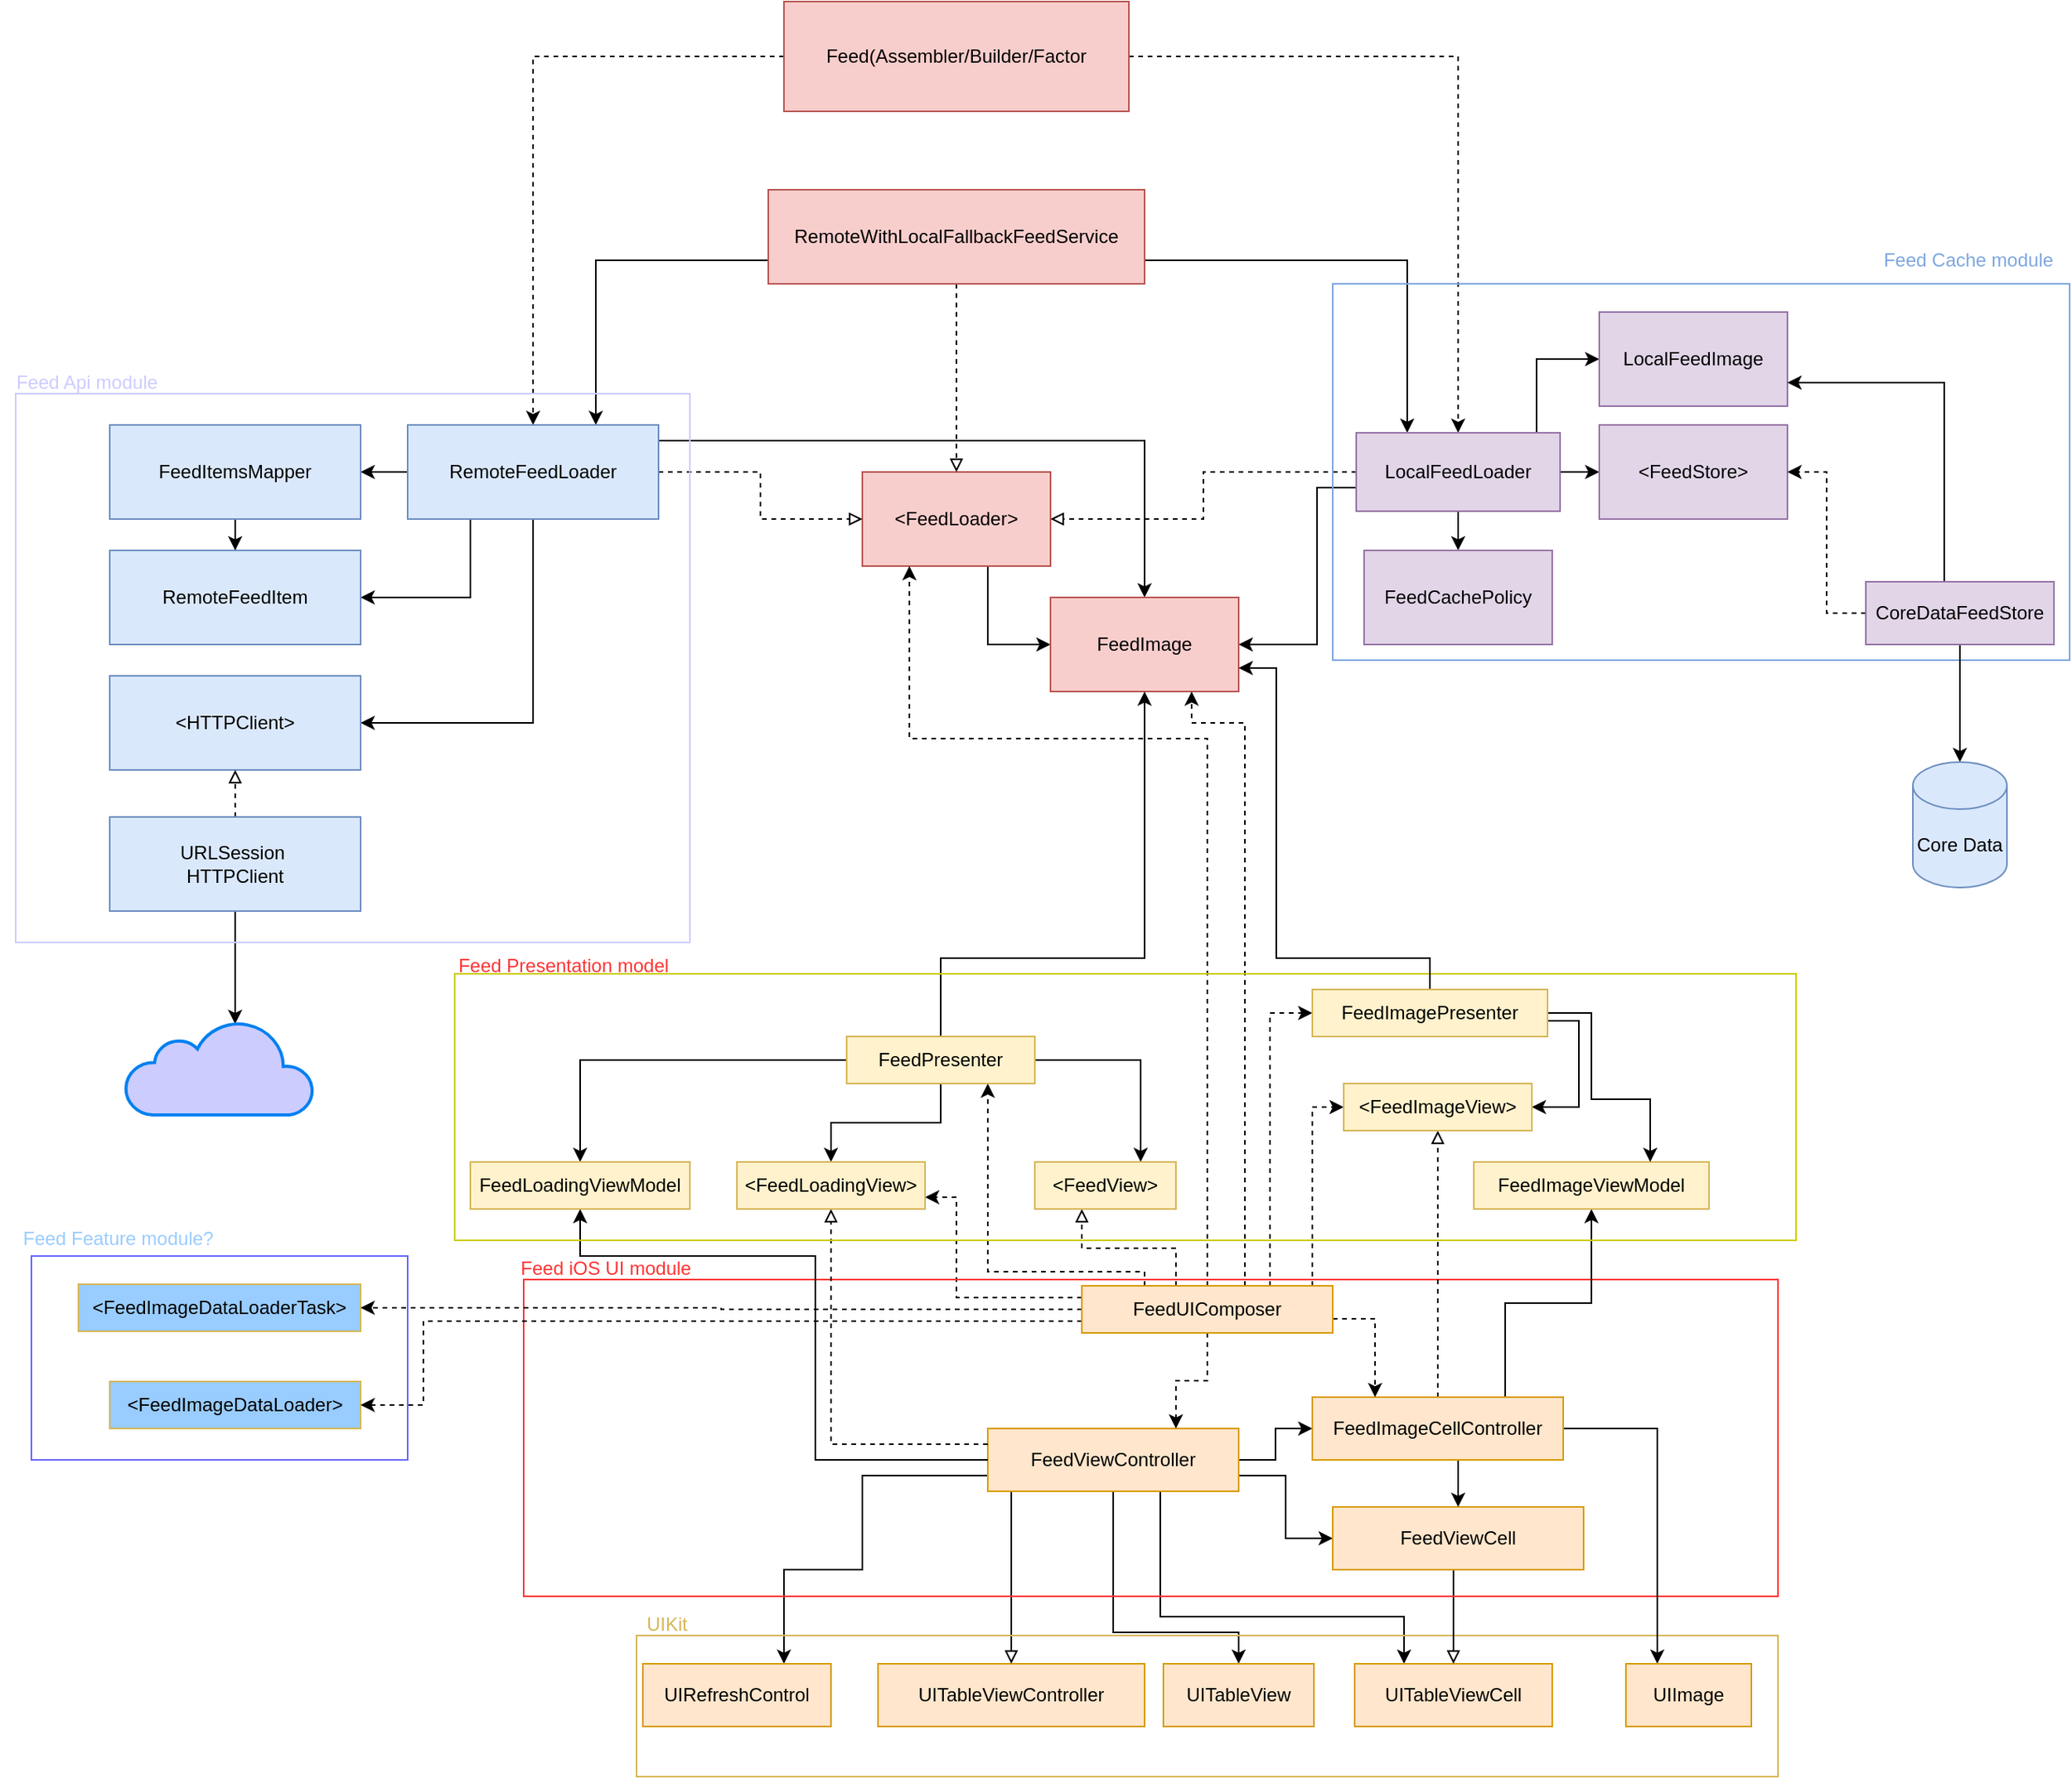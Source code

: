 <mxfile version="21.3.7" type="device">
  <diagram name="Page-1" id="5tE9PvvC92MBVU3yv-TN">
    <mxGraphModel dx="2252" dy="738" grid="1" gridSize="10" guides="1" tooltips="1" connect="1" arrows="1" fold="1" page="1" pageScale="1" pageWidth="827" pageHeight="1169" math="0" shadow="0">
      <root>
        <mxCell id="0" />
        <mxCell id="1" parent="0" />
        <mxCell id="9Ri4bayZUHAKm8TNs4ZH-6" style="edgeStyle=orthogonalEdgeStyle;rounded=0;orthogonalLoop=1;jettySize=auto;html=1;entryX=0;entryY=0.5;entryDx=0;entryDy=0;" parent="1" source="wkb4X_CLZkG0QTCTbJi_-1" target="9Ri4bayZUHAKm8TNs4ZH-5" edge="1">
          <mxGeometry relative="1" as="geometry">
            <Array as="points">
              <mxPoint x="420" y="430" />
            </Array>
          </mxGeometry>
        </mxCell>
        <mxCell id="wkb4X_CLZkG0QTCTbJi_-1" value="&amp;lt;FeedLoader&amp;gt;" style="rounded=0;whiteSpace=wrap;html=1;fillColor=#f8cecc;strokeColor=#b85450;" parent="1" vertex="1">
          <mxGeometry x="340" y="320" width="120" height="60" as="geometry" />
        </mxCell>
        <mxCell id="wkb4X_CLZkG0QTCTbJi_-16" style="edgeStyle=orthogonalEdgeStyle;rounded=0;orthogonalLoop=1;jettySize=auto;html=1;dashed=1;" parent="1" source="wkb4X_CLZkG0QTCTbJi_-2" target="wkb4X_CLZkG0QTCTbJi_-4" edge="1">
          <mxGeometry relative="1" as="geometry" />
        </mxCell>
        <mxCell id="wkb4X_CLZkG0QTCTbJi_-17" style="edgeStyle=orthogonalEdgeStyle;rounded=0;orthogonalLoop=1;jettySize=auto;html=1;dashed=1;" parent="1" source="wkb4X_CLZkG0QTCTbJi_-2" target="wkb4X_CLZkG0QTCTbJi_-5" edge="1">
          <mxGeometry relative="1" as="geometry" />
        </mxCell>
        <mxCell id="wkb4X_CLZkG0QTCTbJi_-2" value="Feed(Assembler/Builder/Factor" style="rounded=0;whiteSpace=wrap;html=1;fillColor=#f8cecc;strokeColor=#b85450;" parent="1" vertex="1">
          <mxGeometry x="290" y="20" width="220" height="70" as="geometry" />
        </mxCell>
        <mxCell id="wkb4X_CLZkG0QTCTbJi_-14" style="edgeStyle=orthogonalEdgeStyle;rounded=0;orthogonalLoop=1;jettySize=auto;html=1;entryX=0.75;entryY=0;entryDx=0;entryDy=0;exitX=0;exitY=0.75;exitDx=0;exitDy=0;" parent="1" source="wkb4X_CLZkG0QTCTbJi_-3" target="wkb4X_CLZkG0QTCTbJi_-4" edge="1">
          <mxGeometry relative="1" as="geometry">
            <Array as="points">
              <mxPoint x="170" y="185" />
            </Array>
          </mxGeometry>
        </mxCell>
        <mxCell id="wkb4X_CLZkG0QTCTbJi_-15" style="edgeStyle=orthogonalEdgeStyle;rounded=0;orthogonalLoop=1;jettySize=auto;html=1;exitX=1;exitY=0.75;exitDx=0;exitDy=0;entryX=0.25;entryY=0;entryDx=0;entryDy=0;" parent="1" source="wkb4X_CLZkG0QTCTbJi_-3" target="wkb4X_CLZkG0QTCTbJi_-5" edge="1">
          <mxGeometry relative="1" as="geometry" />
        </mxCell>
        <mxCell id="wkb4X_CLZkG0QTCTbJi_-18" style="edgeStyle=orthogonalEdgeStyle;rounded=0;orthogonalLoop=1;jettySize=auto;html=1;dashed=1;endArrow=block;endFill=0;" parent="1" source="wkb4X_CLZkG0QTCTbJi_-3" target="wkb4X_CLZkG0QTCTbJi_-1" edge="1">
          <mxGeometry relative="1" as="geometry" />
        </mxCell>
        <mxCell id="wkb4X_CLZkG0QTCTbJi_-3" value="RemoteWithLocalFallbackFeedService" style="rounded=0;whiteSpace=wrap;html=1;fillColor=#f8cecc;strokeColor=#b85450;" parent="1" vertex="1">
          <mxGeometry x="280" y="140" width="240" height="60" as="geometry" />
        </mxCell>
        <mxCell id="wkb4X_CLZkG0QTCTbJi_-12" style="edgeStyle=orthogonalEdgeStyle;rounded=0;orthogonalLoop=1;jettySize=auto;html=1;dashed=1;endArrow=block;endFill=0;" parent="1" source="wkb4X_CLZkG0QTCTbJi_-4" target="wkb4X_CLZkG0QTCTbJi_-1" edge="1">
          <mxGeometry relative="1" as="geometry" />
        </mxCell>
        <mxCell id="9Ri4bayZUHAKm8TNs4ZH-1" style="edgeStyle=orthogonalEdgeStyle;rounded=0;orthogonalLoop=1;jettySize=auto;html=1;" parent="1" source="wkb4X_CLZkG0QTCTbJi_-4" target="wkb4X_CLZkG0QTCTbJi_-20" edge="1">
          <mxGeometry relative="1" as="geometry" />
        </mxCell>
        <mxCell id="9Ri4bayZUHAKm8TNs4ZH-4" style="edgeStyle=orthogonalEdgeStyle;rounded=0;orthogonalLoop=1;jettySize=auto;html=1;entryX=1;entryY=0.5;entryDx=0;entryDy=0;exitX=0.25;exitY=1;exitDx=0;exitDy=0;" parent="1" source="wkb4X_CLZkG0QTCTbJi_-4" target="9Ri4bayZUHAKm8TNs4ZH-2" edge="1">
          <mxGeometry relative="1" as="geometry">
            <Array as="points">
              <mxPoint x="90" y="400" />
            </Array>
          </mxGeometry>
        </mxCell>
        <mxCell id="9Ri4bayZUHAKm8TNs4ZH-7" style="edgeStyle=orthogonalEdgeStyle;rounded=0;orthogonalLoop=1;jettySize=auto;html=1;" parent="1" source="wkb4X_CLZkG0QTCTbJi_-4" target="9Ri4bayZUHAKm8TNs4ZH-5" edge="1">
          <mxGeometry relative="1" as="geometry">
            <Array as="points">
              <mxPoint x="520" y="300" />
            </Array>
          </mxGeometry>
        </mxCell>
        <mxCell id="0OMT_AVmc9sH3o9Od09E-2" style="edgeStyle=orthogonalEdgeStyle;rounded=0;orthogonalLoop=1;jettySize=auto;html=1;entryX=1;entryY=0.5;entryDx=0;entryDy=0;exitX=0.5;exitY=1;exitDx=0;exitDy=0;" parent="1" source="wkb4X_CLZkG0QTCTbJi_-4" target="wkb4X_CLZkG0QTCTbJi_-19" edge="1">
          <mxGeometry relative="1" as="geometry">
            <Array as="points">
              <mxPoint x="130" y="480" />
            </Array>
          </mxGeometry>
        </mxCell>
        <mxCell id="wkb4X_CLZkG0QTCTbJi_-4" value="RemoteFeedLoader" style="rounded=0;whiteSpace=wrap;html=1;fillColor=#dae8fc;strokeColor=#6c8ebf;" parent="1" vertex="1">
          <mxGeometry x="50" y="290" width="160" height="60" as="geometry" />
        </mxCell>
        <mxCell id="wkb4X_CLZkG0QTCTbJi_-13" style="edgeStyle=orthogonalEdgeStyle;rounded=0;orthogonalLoop=1;jettySize=auto;html=1;entryX=1;entryY=0.5;entryDx=0;entryDy=0;dashed=1;endArrow=block;endFill=0;" parent="1" source="wkb4X_CLZkG0QTCTbJi_-5" target="wkb4X_CLZkG0QTCTbJi_-1" edge="1">
          <mxGeometry relative="1" as="geometry" />
        </mxCell>
        <mxCell id="mt7t5qOtKBUCOaAIjQfM-2" style="edgeStyle=orthogonalEdgeStyle;rounded=0;orthogonalLoop=1;jettySize=auto;html=1;entryX=0;entryY=0.5;entryDx=0;entryDy=0;" parent="1" source="wkb4X_CLZkG0QTCTbJi_-5" target="mt7t5qOtKBUCOaAIjQfM-1" edge="1">
          <mxGeometry relative="1" as="geometry" />
        </mxCell>
        <mxCell id="9Ri4bayZUHAKm8TNs4ZH-8" style="edgeStyle=orthogonalEdgeStyle;rounded=0;orthogonalLoop=1;jettySize=auto;html=1;entryX=1;entryY=0.5;entryDx=0;entryDy=0;" parent="1" source="wkb4X_CLZkG0QTCTbJi_-5" target="9Ri4bayZUHAKm8TNs4ZH-5" edge="1">
          <mxGeometry relative="1" as="geometry">
            <Array as="points">
              <mxPoint x="630" y="330" />
              <mxPoint x="630" y="430" />
            </Array>
          </mxGeometry>
        </mxCell>
        <mxCell id="9Ri4bayZUHAKm8TNs4ZH-10" style="edgeStyle=orthogonalEdgeStyle;rounded=0;orthogonalLoop=1;jettySize=auto;html=1;entryX=0;entryY=0.5;entryDx=0;entryDy=0;" parent="1" source="wkb4X_CLZkG0QTCTbJi_-5" target="9Ri4bayZUHAKm8TNs4ZH-9" edge="1">
          <mxGeometry relative="1" as="geometry">
            <Array as="points">
              <mxPoint x="770" y="300" />
              <mxPoint x="770" y="248" />
            </Array>
          </mxGeometry>
        </mxCell>
        <mxCell id="0OMT_AVmc9sH3o9Od09E-5" style="edgeStyle=orthogonalEdgeStyle;rounded=0;orthogonalLoop=1;jettySize=auto;html=1;" parent="1" source="wkb4X_CLZkG0QTCTbJi_-5" target="0OMT_AVmc9sH3o9Od09E-3" edge="1">
          <mxGeometry relative="1" as="geometry" />
        </mxCell>
        <mxCell id="wkb4X_CLZkG0QTCTbJi_-5" value="LocalFeedLoader" style="rounded=0;whiteSpace=wrap;html=1;fillColor=#e1d5e7;strokeColor=#9673a6;" parent="1" vertex="1">
          <mxGeometry x="655" y="295" width="130" height="50" as="geometry" />
        </mxCell>
        <mxCell id="wkb4X_CLZkG0QTCTbJi_-6" value="UITableViewController" style="rounded=0;whiteSpace=wrap;html=1;fillColor=#ffe6cc;strokeColor=#d79b00;" parent="1" vertex="1">
          <mxGeometry x="350" y="1080" width="170" height="40" as="geometry" />
        </mxCell>
        <mxCell id="9oJwUBDEAIhy3Kt25aec-3" style="edgeStyle=orthogonalEdgeStyle;rounded=0;orthogonalLoop=1;jettySize=auto;html=1;entryX=0.75;entryY=0;entryDx=0;entryDy=0;exitX=0;exitY=0.75;exitDx=0;exitDy=0;" parent="1" source="wkb4X_CLZkG0QTCTbJi_-7" target="9oJwUBDEAIhy3Kt25aec-2" edge="1">
          <mxGeometry relative="1" as="geometry">
            <Array as="points">
              <mxPoint x="340" y="960" />
              <mxPoint x="340" y="1020" />
              <mxPoint x="290" y="1020" />
            </Array>
          </mxGeometry>
        </mxCell>
        <mxCell id="2IXavjbiKSPK5n6EpmV--4" style="edgeStyle=orthogonalEdgeStyle;rounded=0;orthogonalLoop=1;jettySize=auto;html=1;" parent="1" source="wkb4X_CLZkG0QTCTbJi_-7" target="SuTR34b2t1vn6Ia5oeuN-2" edge="1">
          <mxGeometry relative="1" as="geometry" />
        </mxCell>
        <mxCell id="2IXavjbiKSPK5n6EpmV--6" style="edgeStyle=orthogonalEdgeStyle;rounded=0;orthogonalLoop=1;jettySize=auto;html=1;" parent="1" source="wkb4X_CLZkG0QTCTbJi_-7" target="8CEh4J7_kmvw50hiCcKO-1" edge="1">
          <mxGeometry relative="1" as="geometry">
            <Array as="points">
              <mxPoint x="500" y="1060" />
              <mxPoint x="580" y="1060" />
            </Array>
          </mxGeometry>
        </mxCell>
        <mxCell id="2IXavjbiKSPK5n6EpmV--7" style="edgeStyle=orthogonalEdgeStyle;rounded=0;orthogonalLoop=1;jettySize=auto;html=1;endArrow=block;endFill=0;" parent="1" source="wkb4X_CLZkG0QTCTbJi_-7" target="wkb4X_CLZkG0QTCTbJi_-6" edge="1">
          <mxGeometry relative="1" as="geometry">
            <Array as="points">
              <mxPoint x="435" y="1000" />
              <mxPoint x="435" y="1000" />
            </Array>
          </mxGeometry>
        </mxCell>
        <mxCell id="2IXavjbiKSPK5n6EpmV--9" style="edgeStyle=orthogonalEdgeStyle;rounded=0;orthogonalLoop=1;jettySize=auto;html=1;entryX=0;entryY=0.5;entryDx=0;entryDy=0;" parent="1" source="wkb4X_CLZkG0QTCTbJi_-7" target="8CEh4J7_kmvw50hiCcKO-4" edge="1">
          <mxGeometry relative="1" as="geometry">
            <Array as="points">
              <mxPoint x="610" y="960" />
              <mxPoint x="610" y="1000" />
            </Array>
          </mxGeometry>
        </mxCell>
        <mxCell id="2IXavjbiKSPK5n6EpmV--10" style="edgeStyle=orthogonalEdgeStyle;rounded=0;orthogonalLoop=1;jettySize=auto;html=1;entryX=0.25;entryY=0;entryDx=0;entryDy=0;" parent="1" source="wkb4X_CLZkG0QTCTbJi_-7" target="8CEh4J7_kmvw50hiCcKO-2" edge="1">
          <mxGeometry relative="1" as="geometry">
            <Array as="points">
              <mxPoint x="530" y="1050" />
              <mxPoint x="686" y="1050" />
            </Array>
          </mxGeometry>
        </mxCell>
        <mxCell id="2IXavjbiKSPK5n6EpmV--38" style="edgeStyle=orthogonalEdgeStyle;rounded=0;orthogonalLoop=1;jettySize=auto;html=1;entryX=1;entryY=0.75;entryDx=0;entryDy=0;exitX=0;exitY=0.25;exitDx=0;exitDy=0;dashed=1;" parent="1" source="SuTR34b2t1vn6Ia5oeuN-9" target="2IXavjbiKSPK5n6EpmV--25" edge="1">
          <mxGeometry relative="1" as="geometry">
            <Array as="points">
              <mxPoint x="400" y="847" />
              <mxPoint x="400" y="783" />
            </Array>
          </mxGeometry>
        </mxCell>
        <mxCell id="wkb4X_CLZkG0QTCTbJi_-7" value="FeedViewController" style="rounded=0;whiteSpace=wrap;html=1;fillColor=#ffe6cc;strokeColor=#d79b00;" parent="1" vertex="1">
          <mxGeometry x="420" y="930" width="160" height="40" as="geometry" />
        </mxCell>
        <mxCell id="wkb4X_CLZkG0QTCTbJi_-19" value="&amp;lt;HTTPClient&amp;gt;" style="rounded=0;whiteSpace=wrap;html=1;fillColor=#dae8fc;strokeColor=#6c8ebf;" parent="1" vertex="1">
          <mxGeometry x="-140" y="450" width="160" height="60" as="geometry" />
        </mxCell>
        <mxCell id="9Ri4bayZUHAKm8TNs4ZH-3" style="edgeStyle=orthogonalEdgeStyle;rounded=0;orthogonalLoop=1;jettySize=auto;html=1;" parent="1" source="wkb4X_CLZkG0QTCTbJi_-20" target="9Ri4bayZUHAKm8TNs4ZH-2" edge="1">
          <mxGeometry relative="1" as="geometry" />
        </mxCell>
        <mxCell id="wkb4X_CLZkG0QTCTbJi_-20" value="FeedItemsMapper" style="rounded=0;whiteSpace=wrap;html=1;fillColor=#dae8fc;strokeColor=#6c8ebf;" parent="1" vertex="1">
          <mxGeometry x="-140" y="290" width="160" height="60" as="geometry" />
        </mxCell>
        <mxCell id="wkb4X_CLZkG0QTCTbJi_-26" value="&lt;font color=&quot;#ccccff&quot;&gt;Feed Api module&lt;/font&gt;" style="text;html=1;align=center;verticalAlign=middle;resizable=0;points=[];autosize=1;strokeColor=none;fillColor=none;" parent="1" vertex="1">
          <mxGeometry x="-210" y="248" width="110" height="30" as="geometry" />
        </mxCell>
        <mxCell id="wkb4X_CLZkG0QTCTbJi_-28" style="edgeStyle=orthogonalEdgeStyle;rounded=0;orthogonalLoop=1;jettySize=auto;html=1;exitX=0.5;exitY=0;exitDx=0;exitDy=0;entryX=0.5;entryY=1;entryDx=0;entryDy=0;endArrow=block;endFill=0;dashed=1;" parent="1" source="wkb4X_CLZkG0QTCTbJi_-27" target="wkb4X_CLZkG0QTCTbJi_-19" edge="1">
          <mxGeometry relative="1" as="geometry" />
        </mxCell>
        <mxCell id="wkb4X_CLZkG0QTCTbJi_-30" style="edgeStyle=orthogonalEdgeStyle;rounded=0;orthogonalLoop=1;jettySize=auto;html=1;entryX=0.583;entryY=0.033;entryDx=0;entryDy=0;entryPerimeter=0;" parent="1" source="wkb4X_CLZkG0QTCTbJi_-27" target="wkb4X_CLZkG0QTCTbJi_-29" edge="1">
          <mxGeometry relative="1" as="geometry" />
        </mxCell>
        <mxCell id="wkb4X_CLZkG0QTCTbJi_-27" value="URLSession&amp;nbsp;&lt;br&gt;HTTPClient" style="rounded=0;whiteSpace=wrap;html=1;fillColor=#dae8fc;strokeColor=#6c8ebf;" parent="1" vertex="1">
          <mxGeometry x="-140" y="540" width="160" height="60" as="geometry" />
        </mxCell>
        <mxCell id="wkb4X_CLZkG0QTCTbJi_-29" value="" style="html=1;verticalLabelPosition=bottom;align=center;labelBackgroundColor=#ffffff;verticalAlign=top;strokeWidth=2;strokeColor=#0080F0;shadow=0;dashed=0;shape=mxgraph.ios7.icons.cloud;fillColor=#CCCCFF;" parent="1" vertex="1">
          <mxGeometry x="-130" y="670" width="120" height="60" as="geometry" />
        </mxCell>
        <mxCell id="wkb4X_CLZkG0QTCTbJi_-25" value="" style="rounded=0;whiteSpace=wrap;html=1;fillColor=none;strokeColor=#CCCCFF;" parent="1" vertex="1">
          <mxGeometry x="-200" y="270" width="430" height="350" as="geometry" />
        </mxCell>
        <mxCell id="mt7t5qOtKBUCOaAIjQfM-1" value="&amp;lt;FeedStore&amp;gt;" style="rounded=0;whiteSpace=wrap;html=1;fillColor=#e1d5e7;strokeColor=#9673a6;" parent="1" vertex="1">
          <mxGeometry x="810" y="290" width="120" height="60" as="geometry" />
        </mxCell>
        <mxCell id="mt7t5qOtKBUCOaAIjQfM-3" value="" style="rounded=0;whiteSpace=wrap;html=1;fillColor=none;strokeColor=#7EA6E0;" parent="1" vertex="1">
          <mxGeometry x="640" y="200" width="470" height="240" as="geometry" />
        </mxCell>
        <mxCell id="mt7t5qOtKBUCOaAIjQfM-4" value="&lt;font&gt;Feed Cache module&lt;/font&gt;" style="text;html=1;align=center;verticalAlign=middle;resizable=0;points=[];autosize=1;strokeColor=none;fillColor=none;fontColor=#7EA6E0;" parent="1" vertex="1">
          <mxGeometry x="980" y="170" width="130" height="30" as="geometry" />
        </mxCell>
        <mxCell id="9Ri4bayZUHAKm8TNs4ZH-2" value="RemoteFeedItem" style="rounded=0;whiteSpace=wrap;html=1;fillColor=#dae8fc;strokeColor=#6c8ebf;" parent="1" vertex="1">
          <mxGeometry x="-140" y="370" width="160" height="60" as="geometry" />
        </mxCell>
        <mxCell id="9Ri4bayZUHAKm8TNs4ZH-5" value="FeedImage" style="rounded=0;whiteSpace=wrap;html=1;fillColor=#f8cecc;strokeColor=#b85450;" parent="1" vertex="1">
          <mxGeometry x="460" y="400" width="120" height="60" as="geometry" />
        </mxCell>
        <mxCell id="9Ri4bayZUHAKm8TNs4ZH-9" value="LocalFeedImage" style="rounded=0;whiteSpace=wrap;html=1;fillColor=#e1d5e7;strokeColor=#9673a6;" parent="1" vertex="1">
          <mxGeometry x="810" y="218" width="120" height="60" as="geometry" />
        </mxCell>
        <mxCell id="0OMT_AVmc9sH3o9Od09E-3" value="FeedCachePolicy" style="rounded=0;whiteSpace=wrap;html=1;fillColor=#e1d5e7;strokeColor=#9673a6;" parent="1" vertex="1">
          <mxGeometry x="660" y="370" width="120" height="60" as="geometry" />
        </mxCell>
        <mxCell id="xbsetehJaYri_gD3bekH-2" style="edgeStyle=orthogonalEdgeStyle;rounded=0;orthogonalLoop=1;jettySize=auto;html=1;entryX=1;entryY=0.5;entryDx=0;entryDy=0;dashed=1;" parent="1" source="xbsetehJaYri_gD3bekH-1" target="mt7t5qOtKBUCOaAIjQfM-1" edge="1">
          <mxGeometry relative="1" as="geometry" />
        </mxCell>
        <mxCell id="xbsetehJaYri_gD3bekH-3" style="edgeStyle=orthogonalEdgeStyle;rounded=0;orthogonalLoop=1;jettySize=auto;html=1;entryX=1;entryY=0.75;entryDx=0;entryDy=0;" parent="1" source="xbsetehJaYri_gD3bekH-1" target="9Ri4bayZUHAKm8TNs4ZH-9" edge="1">
          <mxGeometry relative="1" as="geometry">
            <Array as="points">
              <mxPoint x="1030" y="263" />
            </Array>
          </mxGeometry>
        </mxCell>
        <mxCell id="xbsetehJaYri_gD3bekH-5" style="edgeStyle=orthogonalEdgeStyle;rounded=0;orthogonalLoop=1;jettySize=auto;html=1;" parent="1" source="xbsetehJaYri_gD3bekH-1" target="xbsetehJaYri_gD3bekH-4" edge="1">
          <mxGeometry relative="1" as="geometry" />
        </mxCell>
        <mxCell id="xbsetehJaYri_gD3bekH-1" value="CoreDataFeedStore" style="rounded=0;whiteSpace=wrap;html=1;fillColor=#e1d5e7;strokeColor=#9673a6;" parent="1" vertex="1">
          <mxGeometry x="980" y="390" width="120" height="40" as="geometry" />
        </mxCell>
        <mxCell id="xbsetehJaYri_gD3bekH-4" value="Core Data" style="shape=cylinder3;whiteSpace=wrap;html=1;boundedLbl=1;backgroundOutline=1;size=15;fillColor=#dae8fc;strokeColor=#6c8ebf;" parent="1" vertex="1">
          <mxGeometry x="1010" y="505" width="60" height="80" as="geometry" />
        </mxCell>
        <mxCell id="9oJwUBDEAIhy3Kt25aec-2" value="UIRefreshControl" style="rounded=0;whiteSpace=wrap;html=1;fillColor=#ffe6cc;strokeColor=#d79b00;" parent="1" vertex="1">
          <mxGeometry x="200" y="1080" width="120" height="40" as="geometry" />
        </mxCell>
        <mxCell id="9oJwUBDEAIhy3Kt25aec-6" value="Feed iOS UI module" style="text;html=1;align=center;verticalAlign=middle;resizable=0;points=[];autosize=1;strokeColor=none;fillColor=none;fontColor=#FF3333;" parent="1" vertex="1">
          <mxGeometry x="111" y="813" width="130" height="30" as="geometry" />
        </mxCell>
        <mxCell id="9oJwUBDEAIhy3Kt25aec-7" value="UIKit" style="text;html=1;align=center;verticalAlign=middle;resizable=0;points=[];autosize=1;strokeColor=none;fillColor=none;fontColor=#D6B656;" parent="1" vertex="1">
          <mxGeometry x="190" y="1040" width="50" height="30" as="geometry" />
        </mxCell>
        <mxCell id="9oJwUBDEAIhy3Kt25aec-8" value="" style="rounded=0;whiteSpace=wrap;html=1;fillColor=none;strokeColor=#D6B656;" parent="1" vertex="1">
          <mxGeometry x="196" y="1062" width="728" height="90" as="geometry" />
        </mxCell>
        <mxCell id="8CEh4J7_kmvw50hiCcKO-1" value="UITableView&lt;br&gt;" style="rounded=0;whiteSpace=wrap;html=1;fillColor=#ffe6cc;strokeColor=#d79b00;" parent="1" vertex="1">
          <mxGeometry x="532" y="1080" width="96" height="40" as="geometry" />
        </mxCell>
        <mxCell id="8CEh4J7_kmvw50hiCcKO-2" value="UITableViewCell&lt;br&gt;" style="rounded=0;whiteSpace=wrap;html=1;fillColor=#ffe6cc;strokeColor=#d79b00;" parent="1" vertex="1">
          <mxGeometry x="654" y="1080" width="126" height="40" as="geometry" />
        </mxCell>
        <mxCell id="8CEh4J7_kmvw50hiCcKO-11" style="edgeStyle=orthogonalEdgeStyle;rounded=0;orthogonalLoop=1;jettySize=auto;html=1;endArrow=block;endFill=0;entryX=0.5;entryY=0;entryDx=0;entryDy=0;" parent="1" target="8CEh4J7_kmvw50hiCcKO-2" edge="1">
          <mxGeometry relative="1" as="geometry">
            <Array as="points">
              <mxPoint x="717" y="1020" />
            </Array>
            <mxPoint x="717" y="1020" as="sourcePoint" />
          </mxGeometry>
        </mxCell>
        <mxCell id="8CEh4J7_kmvw50hiCcKO-4" value="FeedViewCell&lt;br&gt;" style="rounded=0;whiteSpace=wrap;html=1;fillColor=#ffe6cc;strokeColor=#d79b00;" parent="1" vertex="1">
          <mxGeometry x="640" y="980" width="160" height="40" as="geometry" />
        </mxCell>
        <mxCell id="8CEh4J7_kmvw50hiCcKO-7" value="&amp;lt;FeedImageDataLoader&amp;gt;" style="rounded=0;whiteSpace=wrap;html=1;fillColor=#99CCFF;strokeColor=#d6b656;" parent="1" vertex="1">
          <mxGeometry x="-140" y="900" width="160" height="30" as="geometry" />
        </mxCell>
        <mxCell id="8CEh4J7_kmvw50hiCcKO-8" value="&amp;lt;FeedImageDataLoaderTask&amp;gt;" style="rounded=0;whiteSpace=wrap;html=1;fillColor=#99CCFF;strokeColor=#d6b656;" parent="1" vertex="1">
          <mxGeometry x="-160" y="838" width="180" height="30" as="geometry" />
        </mxCell>
        <mxCell id="8CEh4J7_kmvw50hiCcKO-12" value="" style="rounded=0;whiteSpace=wrap;html=1;fillColor=none;strokeColor=#FF3333;" parent="1" vertex="1">
          <mxGeometry x="124" y="835" width="800" height="202" as="geometry" />
        </mxCell>
        <mxCell id="yPhr5imBNQAIKUohlBRB-2" style="edgeStyle=orthogonalEdgeStyle;rounded=0;orthogonalLoop=1;jettySize=auto;html=1;entryX=0.25;entryY=0;entryDx=0;entryDy=0;" parent="1" source="SuTR34b2t1vn6Ia5oeuN-2" target="yPhr5imBNQAIKUohlBRB-1" edge="1">
          <mxGeometry relative="1" as="geometry" />
        </mxCell>
        <mxCell id="2IXavjbiKSPK5n6EpmV--3" style="edgeStyle=orthogonalEdgeStyle;rounded=0;orthogonalLoop=1;jettySize=auto;html=1;entryX=0.5;entryY=0;entryDx=0;entryDy=0;" parent="1" source="SuTR34b2t1vn6Ia5oeuN-2" target="8CEh4J7_kmvw50hiCcKO-4" edge="1">
          <mxGeometry relative="1" as="geometry">
            <Array as="points">
              <mxPoint x="720" y="960" />
              <mxPoint x="720" y="960" />
            </Array>
          </mxGeometry>
        </mxCell>
        <mxCell id="2IXavjbiKSPK5n6EpmV--17" style="edgeStyle=orthogonalEdgeStyle;rounded=0;orthogonalLoop=1;jettySize=auto;html=1;entryX=0.5;entryY=1;entryDx=0;entryDy=0;dashed=1;endArrow=block;endFill=0;" parent="1" source="SuTR34b2t1vn6Ia5oeuN-2" target="2IXavjbiKSPK5n6EpmV--13" edge="1">
          <mxGeometry relative="1" as="geometry" />
        </mxCell>
        <mxCell id="2IXavjbiKSPK5n6EpmV--18" style="edgeStyle=orthogonalEdgeStyle;rounded=0;orthogonalLoop=1;jettySize=auto;html=1;" parent="1" source="SuTR34b2t1vn6Ia5oeuN-2" target="YCQI0EegwTWnJTySmXUa-3" edge="1">
          <mxGeometry relative="1" as="geometry">
            <Array as="points">
              <mxPoint x="750" y="850" />
              <mxPoint x="805" y="850" />
            </Array>
          </mxGeometry>
        </mxCell>
        <mxCell id="SuTR34b2t1vn6Ia5oeuN-2" value="FeedImageCellController" style="rounded=0;whiteSpace=wrap;html=1;fillColor=#ffe6cc;strokeColor=#d79b00;" parent="1" vertex="1">
          <mxGeometry x="627" y="910" width="160" height="40" as="geometry" />
        </mxCell>
        <mxCell id="2IXavjbiKSPK5n6EpmV--32" style="edgeStyle=orthogonalEdgeStyle;rounded=0;orthogonalLoop=1;jettySize=auto;html=1;dashed=1;endArrow=block;endFill=0;exitX=0;exitY=0.25;exitDx=0;exitDy=0;" parent="1" source="wkb4X_CLZkG0QTCTbJi_-7" target="2IXavjbiKSPK5n6EpmV--25" edge="1">
          <mxGeometry relative="1" as="geometry">
            <Array as="points">
              <mxPoint x="320" y="940" />
            </Array>
            <mxPoint x="250" y="935" as="sourcePoint" />
          </mxGeometry>
        </mxCell>
        <mxCell id="2IXavjbiKSPK5n6EpmV--33" style="edgeStyle=orthogonalEdgeStyle;rounded=0;orthogonalLoop=1;jettySize=auto;html=1;entryX=0.5;entryY=1;entryDx=0;entryDy=0;exitX=0;exitY=0.5;exitDx=0;exitDy=0;" parent="1" source="wkb4X_CLZkG0QTCTbJi_-7" target="2IXavjbiKSPK5n6EpmV--24" edge="1">
          <mxGeometry relative="1" as="geometry">
            <Array as="points">
              <mxPoint x="310" y="950" />
              <mxPoint x="310" y="820" />
              <mxPoint x="160" y="820" />
            </Array>
            <mxPoint x="310" y="950" as="sourcePoint" />
          </mxGeometry>
        </mxCell>
        <mxCell id="YCQI0EegwTWnJTySmXUa-12" style="edgeStyle=orthogonalEdgeStyle;rounded=0;orthogonalLoop=1;jettySize=auto;html=1;entryX=0.25;entryY=1;entryDx=0;entryDy=0;dashed=1;exitX=0.5;exitY=0;exitDx=0;exitDy=0;" parent="1" source="SuTR34b2t1vn6Ia5oeuN-9" target="wkb4X_CLZkG0QTCTbJi_-1" edge="1">
          <mxGeometry relative="1" as="geometry">
            <Array as="points">
              <mxPoint x="560" y="490" />
              <mxPoint x="370" y="490" />
            </Array>
          </mxGeometry>
        </mxCell>
        <mxCell id="YCQI0EegwTWnJTySmXUa-13" style="edgeStyle=orthogonalEdgeStyle;rounded=0;orthogonalLoop=1;jettySize=auto;html=1;dashed=1;exitX=1;exitY=0.5;exitDx=0;exitDy=0;entryX=0.25;entryY=0;entryDx=0;entryDy=0;" parent="1" source="SuTR34b2t1vn6Ia5oeuN-9" target="SuTR34b2t1vn6Ia5oeuN-2" edge="1">
          <mxGeometry relative="1" as="geometry">
            <Array as="points">
              <mxPoint x="640" y="860" />
              <mxPoint x="667" y="860" />
            </Array>
          </mxGeometry>
        </mxCell>
        <mxCell id="2IXavjbiKSPK5n6EpmV--1" style="edgeStyle=orthogonalEdgeStyle;rounded=0;orthogonalLoop=1;jettySize=auto;html=1;entryX=1;entryY=0.5;entryDx=0;entryDy=0;exitX=0;exitY=0.5;exitDx=0;exitDy=0;dashed=1;" parent="1" source="SuTR34b2t1vn6Ia5oeuN-9" target="8CEh4J7_kmvw50hiCcKO-8" edge="1">
          <mxGeometry relative="1" as="geometry" />
        </mxCell>
        <mxCell id="2IXavjbiKSPK5n6EpmV--2" style="edgeStyle=orthogonalEdgeStyle;rounded=0;orthogonalLoop=1;jettySize=auto;html=1;entryX=1;entryY=0.5;entryDx=0;entryDy=0;exitX=0;exitY=0.75;exitDx=0;exitDy=0;dashed=1;" parent="1" source="SuTR34b2t1vn6Ia5oeuN-9" target="8CEh4J7_kmvw50hiCcKO-7" edge="1">
          <mxGeometry relative="1" as="geometry">
            <Array as="points">
              <mxPoint x="60" y="862" />
              <mxPoint x="60" y="915" />
            </Array>
          </mxGeometry>
        </mxCell>
        <mxCell id="2IXavjbiKSPK5n6EpmV--8" style="edgeStyle=orthogonalEdgeStyle;rounded=0;orthogonalLoop=1;jettySize=auto;html=1;dashed=1;entryX=0.75;entryY=0;entryDx=0;entryDy=0;" parent="1" source="SuTR34b2t1vn6Ia5oeuN-9" target="wkb4X_CLZkG0QTCTbJi_-7" edge="1">
          <mxGeometry relative="1" as="geometry" />
        </mxCell>
        <mxCell id="2IXavjbiKSPK5n6EpmV--20" style="edgeStyle=orthogonalEdgeStyle;rounded=0;orthogonalLoop=1;jettySize=auto;html=1;entryX=0;entryY=0.5;entryDx=0;entryDy=0;dashed=1;" parent="1" source="SuTR34b2t1vn6Ia5oeuN-9" target="2IXavjbiKSPK5n6EpmV--13" edge="1">
          <mxGeometry relative="1" as="geometry">
            <Array as="points">
              <mxPoint x="627" y="725" />
            </Array>
          </mxGeometry>
        </mxCell>
        <mxCell id="2IXavjbiKSPK5n6EpmV--21" style="edgeStyle=orthogonalEdgeStyle;rounded=0;orthogonalLoop=1;jettySize=auto;html=1;entryX=0;entryY=0.5;entryDx=0;entryDy=0;exitX=0.75;exitY=0;exitDx=0;exitDy=0;dashed=1;" parent="1" source="SuTR34b2t1vn6Ia5oeuN-9" target="2IXavjbiKSPK5n6EpmV--12" edge="1">
          <mxGeometry relative="1" as="geometry" />
        </mxCell>
        <mxCell id="2IXavjbiKSPK5n6EpmV--23" style="edgeStyle=orthogonalEdgeStyle;rounded=0;orthogonalLoop=1;jettySize=auto;html=1;entryX=0.75;entryY=1;entryDx=0;entryDy=0;dashed=1;exitX=0.65;exitY=0;exitDx=0;exitDy=0;exitPerimeter=0;" parent="1" source="SuTR34b2t1vn6Ia5oeuN-9" target="9Ri4bayZUHAKm8TNs4ZH-5" edge="1">
          <mxGeometry relative="1" as="geometry">
            <mxPoint x="510" y="540" as="targetPoint" />
            <Array as="points">
              <mxPoint x="584" y="480" />
              <mxPoint x="550" y="480" />
            </Array>
          </mxGeometry>
        </mxCell>
        <mxCell id="2IXavjbiKSPK5n6EpmV--28" style="edgeStyle=orthogonalEdgeStyle;rounded=0;orthogonalLoop=1;jettySize=auto;html=1;dashed=1;endArrow=block;endFill=0;" parent="1" source="SuTR34b2t1vn6Ia5oeuN-9" target="2IXavjbiKSPK5n6EpmV--26" edge="1">
          <mxGeometry relative="1" as="geometry">
            <Array as="points">
              <mxPoint x="540" y="815" />
              <mxPoint x="480" y="815" />
            </Array>
          </mxGeometry>
        </mxCell>
        <mxCell id="2IXavjbiKSPK5n6EpmV--41" style="edgeStyle=orthogonalEdgeStyle;rounded=0;orthogonalLoop=1;jettySize=auto;html=1;entryX=0.75;entryY=1;entryDx=0;entryDy=0;exitX=0.25;exitY=0;exitDx=0;exitDy=0;dashed=1;" parent="1" source="SuTR34b2t1vn6Ia5oeuN-9" target="YCQI0EegwTWnJTySmXUa-2" edge="1">
          <mxGeometry relative="1" as="geometry">
            <Array as="points">
              <mxPoint x="520" y="830" />
              <mxPoint x="420" y="830" />
            </Array>
          </mxGeometry>
        </mxCell>
        <mxCell id="SuTR34b2t1vn6Ia5oeuN-9" value="FeedUIComposer" style="rounded=0;whiteSpace=wrap;html=1;fillColor=#ffe6cc;strokeColor=#d79b00;" parent="1" vertex="1">
          <mxGeometry x="480" y="839" width="160" height="30" as="geometry" />
        </mxCell>
        <mxCell id="2IXavjbiKSPK5n6EpmV--29" style="edgeStyle=orthogonalEdgeStyle;rounded=0;orthogonalLoop=1;jettySize=auto;html=1;entryX=0.75;entryY=0;entryDx=0;entryDy=0;" parent="1" source="YCQI0EegwTWnJTySmXUa-2" target="2IXavjbiKSPK5n6EpmV--26" edge="1">
          <mxGeometry relative="1" as="geometry">
            <Array as="points">
              <mxPoint x="518" y="695" />
            </Array>
          </mxGeometry>
        </mxCell>
        <mxCell id="2IXavjbiKSPK5n6EpmV--30" style="edgeStyle=orthogonalEdgeStyle;rounded=0;orthogonalLoop=1;jettySize=auto;html=1;entryX=0.5;entryY=0;entryDx=0;entryDy=0;" parent="1" source="YCQI0EegwTWnJTySmXUa-2" target="2IXavjbiKSPK5n6EpmV--24" edge="1">
          <mxGeometry relative="1" as="geometry" />
        </mxCell>
        <mxCell id="2IXavjbiKSPK5n6EpmV--31" style="edgeStyle=orthogonalEdgeStyle;rounded=0;orthogonalLoop=1;jettySize=auto;html=1;entryX=0.5;entryY=0;entryDx=0;entryDy=0;" parent="1" source="YCQI0EegwTWnJTySmXUa-2" target="2IXavjbiKSPK5n6EpmV--25" edge="1">
          <mxGeometry relative="1" as="geometry" />
        </mxCell>
        <mxCell id="2IXavjbiKSPK5n6EpmV--34" style="edgeStyle=orthogonalEdgeStyle;rounded=0;orthogonalLoop=1;jettySize=auto;html=1;" parent="1" source="YCQI0EegwTWnJTySmXUa-2" target="9Ri4bayZUHAKm8TNs4ZH-5" edge="1">
          <mxGeometry relative="1" as="geometry">
            <Array as="points">
              <mxPoint x="390" y="630" />
              <mxPoint x="520" y="630" />
            </Array>
          </mxGeometry>
        </mxCell>
        <mxCell id="YCQI0EegwTWnJTySmXUa-2" value="FeedPresenter" style="rounded=0;whiteSpace=wrap;html=1;fillColor=#fff2cc;strokeColor=#d6b656;" parent="1" vertex="1">
          <mxGeometry x="330" y="680" width="120" height="30" as="geometry" />
        </mxCell>
        <mxCell id="YCQI0EegwTWnJTySmXUa-3" value="FeedImageViewModel" style="rounded=0;whiteSpace=wrap;html=1;fillColor=#fff2cc;strokeColor=#d6b656;" parent="1" vertex="1">
          <mxGeometry x="730" y="760" width="150" height="30" as="geometry" />
        </mxCell>
        <mxCell id="YCQI0EegwTWnJTySmXUa-10" style="edgeStyle=orthogonalEdgeStyle;rounded=0;orthogonalLoop=1;jettySize=auto;html=1;exitX=0.5;exitY=1;exitDx=0;exitDy=0;" parent="1" edge="1">
          <mxGeometry relative="1" as="geometry">
            <mxPoint x="250" y="965" as="sourcePoint" />
            <mxPoint x="250" y="965" as="targetPoint" />
          </mxGeometry>
        </mxCell>
        <mxCell id="YCQI0EegwTWnJTySmXUa-18" value="" style="rounded=0;whiteSpace=wrap;html=1;fillColor=none;strokeColor=#CCCC00;" parent="1" vertex="1">
          <mxGeometry x="80" y="640" width="855.5" height="170" as="geometry" />
        </mxCell>
        <mxCell id="YCQI0EegwTWnJTySmXUa-19" value="Feed Presentation model" style="text;html=1;align=center;verticalAlign=middle;resizable=0;points=[];autosize=1;strokeColor=none;fillColor=none;fontColor=#FF3333;" parent="1" vertex="1">
          <mxGeometry x="69" y="620" width="160" height="30" as="geometry" />
        </mxCell>
        <mxCell id="yPhr5imBNQAIKUohlBRB-1" value="UIImage" style="rounded=0;whiteSpace=wrap;html=1;fillColor=#ffe6cc;strokeColor=#d79b00;" parent="1" vertex="1">
          <mxGeometry x="827" y="1080" width="80" height="40" as="geometry" />
        </mxCell>
        <mxCell id="2IXavjbiKSPK5n6EpmV--15" style="edgeStyle=orthogonalEdgeStyle;rounded=0;orthogonalLoop=1;jettySize=auto;html=1;entryX=1;entryY=0.5;entryDx=0;entryDy=0;" parent="1" source="2IXavjbiKSPK5n6EpmV--12" target="2IXavjbiKSPK5n6EpmV--13" edge="1">
          <mxGeometry relative="1" as="geometry">
            <mxPoint x="780" y="670" as="sourcePoint" />
            <Array as="points">
              <mxPoint x="797" y="670" />
              <mxPoint x="797" y="725" />
            </Array>
          </mxGeometry>
        </mxCell>
        <mxCell id="2IXavjbiKSPK5n6EpmV--16" style="edgeStyle=orthogonalEdgeStyle;rounded=0;orthogonalLoop=1;jettySize=auto;html=1;entryX=0.75;entryY=0;entryDx=0;entryDy=0;" parent="1" source="2IXavjbiKSPK5n6EpmV--12" target="YCQI0EegwTWnJTySmXUa-3" edge="1">
          <mxGeometry relative="1" as="geometry">
            <Array as="points">
              <mxPoint x="805" y="665" />
              <mxPoint x="805" y="720" />
              <mxPoint x="843" y="720" />
            </Array>
          </mxGeometry>
        </mxCell>
        <mxCell id="2IXavjbiKSPK5n6EpmV--22" style="edgeStyle=orthogonalEdgeStyle;rounded=0;orthogonalLoop=1;jettySize=auto;html=1;entryX=1;entryY=0.75;entryDx=0;entryDy=0;" parent="1" source="2IXavjbiKSPK5n6EpmV--12" target="9Ri4bayZUHAKm8TNs4ZH-5" edge="1">
          <mxGeometry relative="1" as="geometry">
            <Array as="points">
              <mxPoint x="702" y="630" />
              <mxPoint x="604" y="630" />
              <mxPoint x="604" y="445" />
            </Array>
          </mxGeometry>
        </mxCell>
        <mxCell id="2IXavjbiKSPK5n6EpmV--12" value="FeedImagePresenter" style="rounded=0;whiteSpace=wrap;html=1;fillColor=#fff2cc;strokeColor=#d6b656;" parent="1" vertex="1">
          <mxGeometry x="627" y="650" width="150" height="30" as="geometry" />
        </mxCell>
        <mxCell id="2IXavjbiKSPK5n6EpmV--13" value="&amp;lt;FeedImageView&amp;gt;" style="rounded=0;whiteSpace=wrap;html=1;fillColor=#fff2cc;strokeColor=#d6b656;" parent="1" vertex="1">
          <mxGeometry x="647" y="710" width="120" height="30" as="geometry" />
        </mxCell>
        <mxCell id="2IXavjbiKSPK5n6EpmV--24" value="FeedLoadingViewModel" style="rounded=0;whiteSpace=wrap;html=1;fillColor=#fff2cc;strokeColor=#d6b656;" parent="1" vertex="1">
          <mxGeometry x="90" y="760" width="140" height="30" as="geometry" />
        </mxCell>
        <mxCell id="2IXavjbiKSPK5n6EpmV--25" value="&amp;lt;FeedLoadingView&amp;gt;" style="rounded=0;whiteSpace=wrap;html=1;fillColor=#fff2cc;strokeColor=#d6b656;" parent="1" vertex="1">
          <mxGeometry x="260" y="760" width="120" height="30" as="geometry" />
        </mxCell>
        <mxCell id="2IXavjbiKSPK5n6EpmV--26" value="&amp;lt;FeedView&amp;gt;" style="rounded=0;whiteSpace=wrap;html=1;fillColor=#fff2cc;strokeColor=#d6b656;" parent="1" vertex="1">
          <mxGeometry x="450" y="760" width="90" height="30" as="geometry" />
        </mxCell>
        <mxCell id="2IXavjbiKSPK5n6EpmV--42" value="" style="rounded=0;whiteSpace=wrap;html=1;fillColor=none;strokeColor=#6666FF;" parent="1" vertex="1">
          <mxGeometry x="-190" y="820" width="240" height="130" as="geometry" />
        </mxCell>
        <mxCell id="2IXavjbiKSPK5n6EpmV--43" value="&lt;font color=&quot;#99ccff&quot;&gt;Feed Feature module?&lt;/font&gt;" style="text;html=1;align=center;verticalAlign=middle;resizable=0;points=[];autosize=1;strokeColor=none;fillColor=none;fontColor=#FF3333;" parent="1" vertex="1">
          <mxGeometry x="-205" y="794" width="140" height="30" as="geometry" />
        </mxCell>
      </root>
    </mxGraphModel>
  </diagram>
</mxfile>
